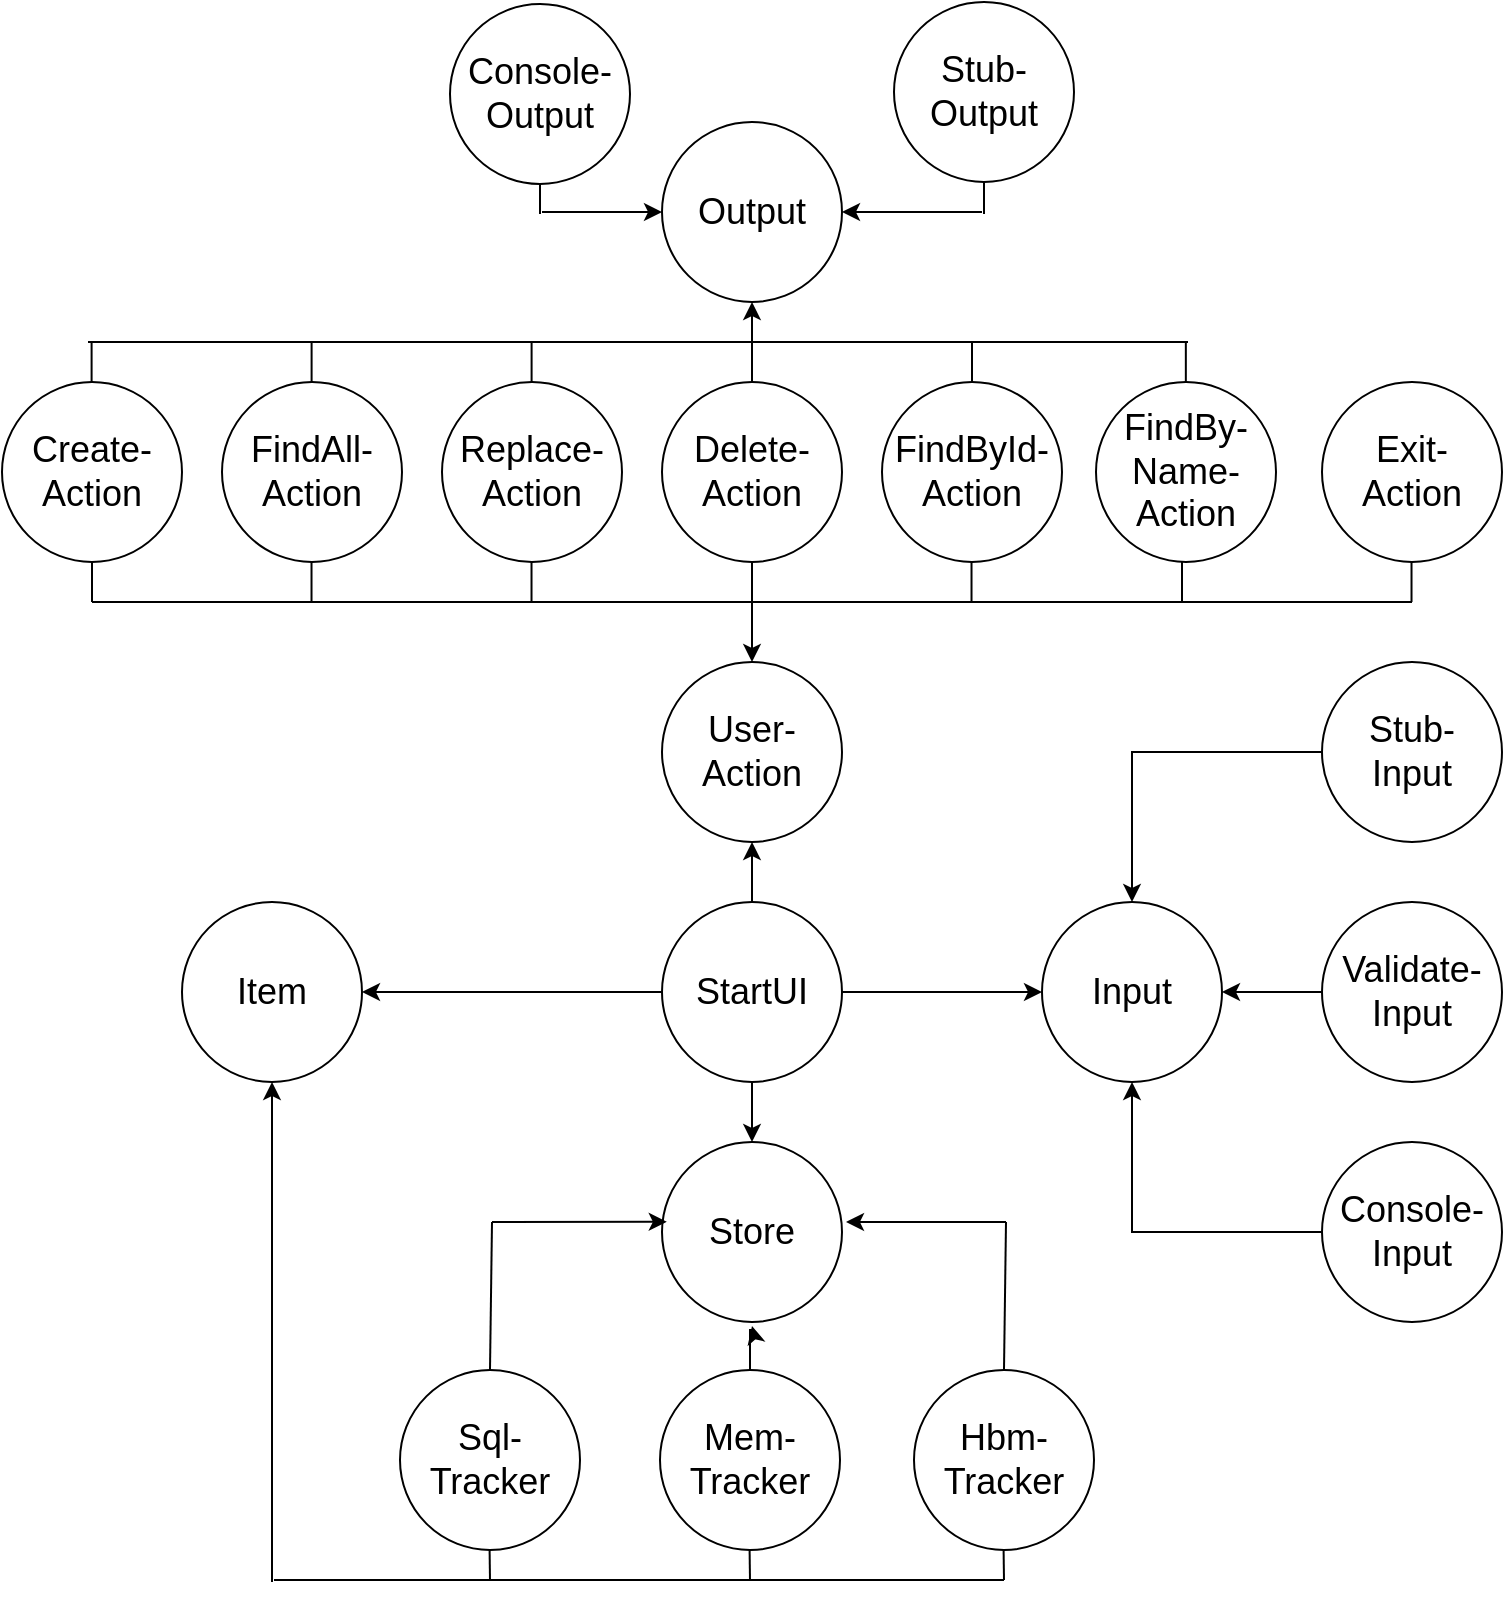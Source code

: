 <mxfile version="14.1.1" type="device"><diagram id="_7S7Ck0p8HkU3YPDifxH" name="Page-1"><mxGraphModel dx="1767" dy="1964" grid="1" gridSize="10" guides="1" tooltips="1" connect="1" arrows="1" fold="1" page="1" pageScale="1" pageWidth="827" pageHeight="1169" math="0" shadow="0"><root><mxCell id="0"/><mxCell id="1" parent="0"/><mxCell id="A4QXEwWaHxuT0ZfU-rL_-28" style="edgeStyle=orthogonalEdgeStyle;rounded=0;orthogonalLoop=1;jettySize=auto;html=1;entryX=0.5;entryY=1;entryDx=0;entryDy=0;" edge="1" parent="1" source="A4QXEwWaHxuT0ZfU-rL_-7" target="A4QXEwWaHxuT0ZfU-rL_-8"><mxGeometry relative="1" as="geometry"/></mxCell><mxCell id="A4QXEwWaHxuT0ZfU-rL_-29" style="edgeStyle=orthogonalEdgeStyle;rounded=0;orthogonalLoop=1;jettySize=auto;html=1;entryX=0.5;entryY=0;entryDx=0;entryDy=0;" edge="1" parent="1" source="A4QXEwWaHxuT0ZfU-rL_-7" target="A4QXEwWaHxuT0ZfU-rL_-9"><mxGeometry relative="1" as="geometry"/></mxCell><mxCell id="A4QXEwWaHxuT0ZfU-rL_-39" style="edgeStyle=orthogonalEdgeStyle;rounded=0;orthogonalLoop=1;jettySize=auto;html=1;" edge="1" parent="1" source="A4QXEwWaHxuT0ZfU-rL_-7" target="A4QXEwWaHxuT0ZfU-rL_-37"><mxGeometry relative="1" as="geometry"/></mxCell><mxCell id="A4QXEwWaHxuT0ZfU-rL_-69" style="edgeStyle=orthogonalEdgeStyle;rounded=0;orthogonalLoop=1;jettySize=auto;html=1;entryX=0;entryY=0.5;entryDx=0;entryDy=0;" edge="1" parent="1" source="A4QXEwWaHxuT0ZfU-rL_-7" target="A4QXEwWaHxuT0ZfU-rL_-68"><mxGeometry relative="1" as="geometry"/></mxCell><mxCell id="A4QXEwWaHxuT0ZfU-rL_-7" value="&lt;span style=&quot;font-size: 18px&quot;&gt;StartUI&lt;/span&gt;" style="ellipse;whiteSpace=wrap;html=1;aspect=fixed;" vertex="1" parent="1"><mxGeometry x="520" y="300" width="90" height="90" as="geometry"/></mxCell><mxCell id="A4QXEwWaHxuT0ZfU-rL_-8" value="&lt;span style=&quot;font-size: 18px&quot;&gt;User-&lt;br&gt;Action&lt;br&gt;&lt;/span&gt;" style="ellipse;whiteSpace=wrap;html=1;aspect=fixed;" vertex="1" parent="1"><mxGeometry x="520" y="180" width="90" height="90" as="geometry"/></mxCell><mxCell id="A4QXEwWaHxuT0ZfU-rL_-9" value="&lt;span style=&quot;font-size: 18px&quot;&gt;Store&lt;/span&gt;" style="ellipse;whiteSpace=wrap;html=1;aspect=fixed;" vertex="1" parent="1"><mxGeometry x="520" y="420" width="90" height="90" as="geometry"/></mxCell><mxCell id="A4QXEwWaHxuT0ZfU-rL_-10" value="&lt;span style=&quot;font-size: 18px&quot;&gt;Create-&lt;br&gt;Action&lt;br&gt;&lt;/span&gt;" style="ellipse;whiteSpace=wrap;html=1;aspect=fixed;" vertex="1" parent="1"><mxGeometry x="190" y="40" width="90" height="90" as="geometry"/></mxCell><mxCell id="A4QXEwWaHxuT0ZfU-rL_-11" value="&lt;span style=&quot;font-size: 18px&quot;&gt;Replace-&lt;br&gt;Action&lt;br&gt;&lt;/span&gt;" style="ellipse;whiteSpace=wrap;html=1;aspect=fixed;" vertex="1" parent="1"><mxGeometry x="410" y="40" width="90" height="90" as="geometry"/></mxCell><mxCell id="A4QXEwWaHxuT0ZfU-rL_-18" style="edgeStyle=orthogonalEdgeStyle;rounded=0;orthogonalLoop=1;jettySize=auto;html=1;entryX=0.5;entryY=0;entryDx=0;entryDy=0;" edge="1" parent="1" source="A4QXEwWaHxuT0ZfU-rL_-12" target="A4QXEwWaHxuT0ZfU-rL_-8"><mxGeometry relative="1" as="geometry"/></mxCell><mxCell id="A4QXEwWaHxuT0ZfU-rL_-56" style="edgeStyle=orthogonalEdgeStyle;rounded=0;orthogonalLoop=1;jettySize=auto;html=1;entryX=0.5;entryY=1;entryDx=0;entryDy=0;" edge="1" parent="1" source="A4QXEwWaHxuT0ZfU-rL_-12" target="A4QXEwWaHxuT0ZfU-rL_-46"><mxGeometry relative="1" as="geometry"/></mxCell><mxCell id="A4QXEwWaHxuT0ZfU-rL_-12" value="&lt;span style=&quot;font-size: 18px&quot;&gt;Delete-&lt;br&gt;Action&lt;br&gt;&lt;/span&gt;" style="ellipse;whiteSpace=wrap;html=1;aspect=fixed;" vertex="1" parent="1"><mxGeometry x="520" y="40" width="90" height="90" as="geometry"/></mxCell><mxCell id="A4QXEwWaHxuT0ZfU-rL_-13" value="&lt;span style=&quot;font-size: 18px&quot;&gt;FindAll-&lt;br&gt;Action&lt;br&gt;&lt;/span&gt;" style="ellipse;whiteSpace=wrap;html=1;aspect=fixed;" vertex="1" parent="1"><mxGeometry x="300" y="40" width="90" height="90" as="geometry"/></mxCell><mxCell id="A4QXEwWaHxuT0ZfU-rL_-14" value="&lt;span style=&quot;font-size: 18px&quot;&gt;FindById-&lt;br&gt;Action&lt;br&gt;&lt;/span&gt;" style="ellipse;whiteSpace=wrap;html=1;aspect=fixed;" vertex="1" parent="1"><mxGeometry x="630" y="40" width="90" height="90" as="geometry"/></mxCell><mxCell id="A4QXEwWaHxuT0ZfU-rL_-15" value="&lt;span style=&quot;font-size: 18px&quot;&gt;FindBy-&lt;br&gt;Name-&lt;br&gt;Action&lt;br&gt;&lt;/span&gt;" style="ellipse;whiteSpace=wrap;html=1;aspect=fixed;" vertex="1" parent="1"><mxGeometry x="737" y="40" width="90" height="90" as="geometry"/></mxCell><mxCell id="A4QXEwWaHxuT0ZfU-rL_-16" value="&lt;span style=&quot;font-size: 18px&quot;&gt;Exit-&lt;br&gt;Action&lt;br&gt;&lt;/span&gt;" style="ellipse;whiteSpace=wrap;html=1;aspect=fixed;" vertex="1" parent="1"><mxGeometry x="850" y="40" width="90" height="90" as="geometry"/></mxCell><mxCell id="A4QXEwWaHxuT0ZfU-rL_-19" value="" style="endArrow=none;html=1;entryX=0.5;entryY=1;entryDx=0;entryDy=0;" edge="1" parent="1" target="A4QXEwWaHxuT0ZfU-rL_-10"><mxGeometry width="50" height="50" relative="1" as="geometry"><mxPoint x="235" y="150" as="sourcePoint"/><mxPoint x="260" y="180" as="targetPoint"/></mxGeometry></mxCell><mxCell id="A4QXEwWaHxuT0ZfU-rL_-20" value="" style="endArrow=none;html=1;entryX=0.5;entryY=1;entryDx=0;entryDy=0;" edge="1" parent="1"><mxGeometry width="50" height="50" relative="1" as="geometry"><mxPoint x="344.76" y="150" as="sourcePoint"/><mxPoint x="344.76" y="130" as="targetPoint"/></mxGeometry></mxCell><mxCell id="A4QXEwWaHxuT0ZfU-rL_-21" value="" style="endArrow=none;html=1;entryX=0.5;entryY=1;entryDx=0;entryDy=0;" edge="1" parent="1"><mxGeometry width="50" height="50" relative="1" as="geometry"><mxPoint x="454.76" y="150" as="sourcePoint"/><mxPoint x="454.76" y="130" as="targetPoint"/></mxGeometry></mxCell><mxCell id="A4QXEwWaHxuT0ZfU-rL_-22" value="" style="endArrow=none;html=1;entryX=0.5;entryY=1;entryDx=0;entryDy=0;" edge="1" parent="1"><mxGeometry width="50" height="50" relative="1" as="geometry"><mxPoint x="674.76" y="150" as="sourcePoint"/><mxPoint x="674.76" y="130" as="targetPoint"/></mxGeometry></mxCell><mxCell id="A4QXEwWaHxuT0ZfU-rL_-24" value="" style="endArrow=none;html=1;entryX=0.5;entryY=1;entryDx=0;entryDy=0;" edge="1" parent="1"><mxGeometry width="50" height="50" relative="1" as="geometry"><mxPoint x="780" y="150" as="sourcePoint"/><mxPoint x="780" y="130" as="targetPoint"/></mxGeometry></mxCell><mxCell id="A4QXEwWaHxuT0ZfU-rL_-25" value="" style="endArrow=none;html=1;entryX=0.5;entryY=1;entryDx=0;entryDy=0;" edge="1" parent="1"><mxGeometry width="50" height="50" relative="1" as="geometry"><mxPoint x="894.76" y="150" as="sourcePoint"/><mxPoint x="894.76" y="130" as="targetPoint"/></mxGeometry></mxCell><mxCell id="A4QXEwWaHxuT0ZfU-rL_-26" value="" style="endArrow=none;html=1;" edge="1" parent="1"><mxGeometry width="50" height="50" relative="1" as="geometry"><mxPoint x="235" y="150" as="sourcePoint"/><mxPoint x="895" y="150" as="targetPoint"/></mxGeometry></mxCell><mxCell id="A4QXEwWaHxuT0ZfU-rL_-30" value="&lt;span style=&quot;font-size: 18px&quot;&gt;Sql-Tracker&lt;br&gt;&lt;/span&gt;" style="ellipse;whiteSpace=wrap;html=1;aspect=fixed;" vertex="1" parent="1"><mxGeometry x="389" y="534" width="90" height="90" as="geometry"/></mxCell><mxCell id="A4QXEwWaHxuT0ZfU-rL_-33" style="edgeStyle=orthogonalEdgeStyle;rounded=0;orthogonalLoop=1;jettySize=auto;html=1;entryX=0.5;entryY=1;entryDx=0;entryDy=0;" edge="1" parent="1" source="A4QXEwWaHxuT0ZfU-rL_-31"><mxGeometry relative="1" as="geometry"><mxPoint x="565" y="512" as="targetPoint"/></mxGeometry></mxCell><mxCell id="A4QXEwWaHxuT0ZfU-rL_-31" value="&lt;span style=&quot;font-size: 18px&quot;&gt;Mem-Tracker&lt;br&gt;&lt;/span&gt;" style="ellipse;whiteSpace=wrap;html=1;aspect=fixed;" vertex="1" parent="1"><mxGeometry x="519" y="534" width="90" height="90" as="geometry"/></mxCell><mxCell id="A4QXEwWaHxuT0ZfU-rL_-32" value="&lt;span style=&quot;font-size: 18px&quot;&gt;Hbm-Tracker&lt;br&gt;&lt;/span&gt;" style="ellipse;whiteSpace=wrap;html=1;aspect=fixed;" vertex="1" parent="1"><mxGeometry x="646" y="534" width="90" height="90" as="geometry"/></mxCell><mxCell id="A4QXEwWaHxuT0ZfU-rL_-34" value="" style="endArrow=none;html=1;exitX=0.5;exitY=0;exitDx=0;exitDy=0;" edge="1" parent="1" source="A4QXEwWaHxuT0ZfU-rL_-30"><mxGeometry width="50" height="50" relative="1" as="geometry"><mxPoint x="410" y="575" as="sourcePoint"/><mxPoint x="435" y="460" as="targetPoint"/></mxGeometry></mxCell><mxCell id="A4QXEwWaHxuT0ZfU-rL_-35" value="" style="endArrow=none;html=1;exitX=0.5;exitY=0;exitDx=0;exitDy=0;" edge="1" parent="1" source="A4QXEwWaHxuT0ZfU-rL_-32"><mxGeometry width="50" height="50" relative="1" as="geometry"><mxPoint x="691.86" y="555" as="sourcePoint"/><mxPoint x="692" y="460" as="targetPoint"/></mxGeometry></mxCell><mxCell id="A4QXEwWaHxuT0ZfU-rL_-37" value="&lt;span style=&quot;font-size: 18px&quot;&gt;Item&lt;br&gt;&lt;/span&gt;" style="ellipse;whiteSpace=wrap;html=1;aspect=fixed;" vertex="1" parent="1"><mxGeometry x="280" y="300" width="90" height="90" as="geometry"/></mxCell><mxCell id="A4QXEwWaHxuT0ZfU-rL_-38" value="" style="endArrow=classic;html=1;entryX=0.5;entryY=1;entryDx=0;entryDy=0;" edge="1" parent="1" target="A4QXEwWaHxuT0ZfU-rL_-37"><mxGeometry width="50" height="50" relative="1" as="geometry"><mxPoint x="325" y="640" as="sourcePoint"/><mxPoint x="320" y="510" as="targetPoint"/></mxGeometry></mxCell><mxCell id="A4QXEwWaHxuT0ZfU-rL_-41" value="" style="endArrow=none;html=1;" edge="1" parent="1"><mxGeometry width="50" height="50" relative="1" as="geometry"><mxPoint x="434" y="639" as="sourcePoint"/><mxPoint x="433.8" y="624" as="targetPoint"/></mxGeometry></mxCell><mxCell id="A4QXEwWaHxuT0ZfU-rL_-42" value="" style="endArrow=none;html=1;" edge="1" parent="1"><mxGeometry width="50" height="50" relative="1" as="geometry"><mxPoint x="564" y="639" as="sourcePoint"/><mxPoint x="563.8" y="624" as="targetPoint"/></mxGeometry></mxCell><mxCell id="A4QXEwWaHxuT0ZfU-rL_-44" value="" style="endArrow=none;html=1;" edge="1" parent="1"><mxGeometry width="50" height="50" relative="1" as="geometry"><mxPoint x="691" y="639" as="sourcePoint"/><mxPoint x="690.8" y="624" as="targetPoint"/></mxGeometry></mxCell><mxCell id="A4QXEwWaHxuT0ZfU-rL_-45" value="" style="endArrow=none;html=1;" edge="1" parent="1"><mxGeometry width="50" height="50" relative="1" as="geometry"><mxPoint x="326" y="639" as="sourcePoint"/><mxPoint x="691" y="639" as="targetPoint"/></mxGeometry></mxCell><mxCell id="A4QXEwWaHxuT0ZfU-rL_-46" value="&lt;span style=&quot;font-size: 18px&quot;&gt;Output&lt;br&gt;&lt;/span&gt;" style="ellipse;whiteSpace=wrap;html=1;aspect=fixed;" vertex="1" parent="1"><mxGeometry x="520" y="-90" width="90" height="90" as="geometry"/></mxCell><mxCell id="A4QXEwWaHxuT0ZfU-rL_-49" value="" style="endArrow=none;html=1;exitX=0.5;exitY=0;exitDx=0;exitDy=0;" edge="1" parent="1" source="A4QXEwWaHxuT0ZfU-rL_-14"><mxGeometry width="50" height="50" relative="1" as="geometry"><mxPoint x="660" y="40" as="sourcePoint"/><mxPoint x="675" y="20" as="targetPoint"/></mxGeometry></mxCell><mxCell id="A4QXEwWaHxuT0ZfU-rL_-50" value="" style="endArrow=none;html=1;exitX=0.5;exitY=0;exitDx=0;exitDy=0;" edge="1" parent="1"><mxGeometry width="50" height="50" relative="1" as="geometry"><mxPoint x="781.92" y="40" as="sourcePoint"/><mxPoint x="781.92" y="20" as="targetPoint"/></mxGeometry></mxCell><mxCell id="A4QXEwWaHxuT0ZfU-rL_-53" value="" style="endArrow=none;html=1;exitX=0.5;exitY=0;exitDx=0;exitDy=0;" edge="1" parent="1"><mxGeometry width="50" height="50" relative="1" as="geometry"><mxPoint x="454.8" y="40" as="sourcePoint"/><mxPoint x="454.8" y="20" as="targetPoint"/></mxGeometry></mxCell><mxCell id="A4QXEwWaHxuT0ZfU-rL_-54" value="" style="endArrow=none;html=1;exitX=0.5;exitY=0;exitDx=0;exitDy=0;" edge="1" parent="1"><mxGeometry width="50" height="50" relative="1" as="geometry"><mxPoint x="344.8" y="40" as="sourcePoint"/><mxPoint x="344.8" y="20" as="targetPoint"/></mxGeometry></mxCell><mxCell id="A4QXEwWaHxuT0ZfU-rL_-55" value="" style="endArrow=none;html=1;exitX=0.5;exitY=0;exitDx=0;exitDy=0;" edge="1" parent="1"><mxGeometry width="50" height="50" relative="1" as="geometry"><mxPoint x="234.8" y="40" as="sourcePoint"/><mxPoint x="234.8" y="20" as="targetPoint"/></mxGeometry></mxCell><mxCell id="A4QXEwWaHxuT0ZfU-rL_-57" value="" style="endArrow=none;html=1;" edge="1" parent="1"><mxGeometry width="50" height="50" relative="1" as="geometry"><mxPoint x="233" y="20" as="sourcePoint"/><mxPoint x="783" y="20" as="targetPoint"/></mxGeometry></mxCell><mxCell id="A4QXEwWaHxuT0ZfU-rL_-58" value="&lt;span style=&quot;font-size: 18px&quot;&gt;Console-Output&lt;br&gt;&lt;/span&gt;" style="ellipse;whiteSpace=wrap;html=1;aspect=fixed;" vertex="1" parent="1"><mxGeometry x="414" y="-149" width="90" height="90" as="geometry"/></mxCell><mxCell id="A4QXEwWaHxuT0ZfU-rL_-59" value="&lt;span style=&quot;font-size: 18px&quot;&gt;Stub-Output&lt;br&gt;&lt;/span&gt;" style="ellipse;whiteSpace=wrap;html=1;aspect=fixed;" vertex="1" parent="1"><mxGeometry x="636" y="-150" width="90" height="90" as="geometry"/></mxCell><mxCell id="A4QXEwWaHxuT0ZfU-rL_-63" value="" style="endArrow=none;html=1;entryX=0.5;entryY=1;entryDx=0;entryDy=0;" edge="1" parent="1" target="A4QXEwWaHxuT0ZfU-rL_-58"><mxGeometry width="50" height="50" relative="1" as="geometry"><mxPoint x="459" y="-44" as="sourcePoint"/><mxPoint x="504" y="-74" as="targetPoint"/></mxGeometry></mxCell><mxCell id="A4QXEwWaHxuT0ZfU-rL_-64" value="" style="endArrow=none;html=1;entryX=0.5;entryY=1;entryDx=0;entryDy=0;" edge="1" parent="1" target="A4QXEwWaHxuT0ZfU-rL_-59"><mxGeometry width="50" height="50" relative="1" as="geometry"><mxPoint x="681" y="-44" as="sourcePoint"/><mxPoint x="680.71" y="-95" as="targetPoint"/></mxGeometry></mxCell><mxCell id="A4QXEwWaHxuT0ZfU-rL_-65" value="" style="endArrow=classic;html=1;entryX=0;entryY=0.5;entryDx=0;entryDy=0;" edge="1" parent="1" target="A4QXEwWaHxuT0ZfU-rL_-46"><mxGeometry width="50" height="50" relative="1" as="geometry"><mxPoint x="460" y="-45" as="sourcePoint"/><mxPoint x="520" y="-50" as="targetPoint"/></mxGeometry></mxCell><mxCell id="A4QXEwWaHxuT0ZfU-rL_-67" value="" style="endArrow=classic;html=1;entryX=1;entryY=0.5;entryDx=0;entryDy=0;" edge="1" parent="1" target="A4QXEwWaHxuT0ZfU-rL_-46"><mxGeometry width="50" height="50" relative="1" as="geometry"><mxPoint x="680" y="-45" as="sourcePoint"/><mxPoint x="710" y="-50" as="targetPoint"/></mxGeometry></mxCell><mxCell id="A4QXEwWaHxuT0ZfU-rL_-68" value="&lt;span style=&quot;font-size: 18px&quot;&gt;Input&lt;br&gt;&lt;/span&gt;" style="ellipse;whiteSpace=wrap;html=1;aspect=fixed;" vertex="1" parent="1"><mxGeometry x="710" y="300" width="90" height="90" as="geometry"/></mxCell><mxCell id="A4QXEwWaHxuT0ZfU-rL_-71" value="" style="endArrow=classic;html=1;entryX=-0.029;entryY=0.499;entryDx=0;entryDy=0;entryPerimeter=0;" edge="1" parent="1"><mxGeometry width="50" height="50" relative="1" as="geometry"><mxPoint x="435" y="460" as="sourcePoint"/><mxPoint x="522.39" y="459.91" as="targetPoint"/></mxGeometry></mxCell><mxCell id="A4QXEwWaHxuT0ZfU-rL_-72" value="" style="endArrow=classic;html=1;" edge="1" parent="1"><mxGeometry width="50" height="50" relative="1" as="geometry"><mxPoint x="692" y="460" as="sourcePoint"/><mxPoint x="612.0" y="460" as="targetPoint"/></mxGeometry></mxCell><mxCell id="A4QXEwWaHxuT0ZfU-rL_-76" style="edgeStyle=orthogonalEdgeStyle;rounded=0;orthogonalLoop=1;jettySize=auto;html=1;entryX=0.5;entryY=1;entryDx=0;entryDy=0;" edge="1" parent="1" source="A4QXEwWaHxuT0ZfU-rL_-73" target="A4QXEwWaHxuT0ZfU-rL_-68"><mxGeometry relative="1" as="geometry"/></mxCell><mxCell id="A4QXEwWaHxuT0ZfU-rL_-73" value="&lt;span style=&quot;font-size: 18px&quot;&gt;Console-Input&lt;br&gt;&lt;/span&gt;" style="ellipse;whiteSpace=wrap;html=1;aspect=fixed;" vertex="1" parent="1"><mxGeometry x="850" y="420" width="90" height="90" as="geometry"/></mxCell><mxCell id="A4QXEwWaHxuT0ZfU-rL_-77" style="edgeStyle=orthogonalEdgeStyle;rounded=0;orthogonalLoop=1;jettySize=auto;html=1;" edge="1" parent="1" source="A4QXEwWaHxuT0ZfU-rL_-74" target="A4QXEwWaHxuT0ZfU-rL_-68"><mxGeometry relative="1" as="geometry"/></mxCell><mxCell id="A4QXEwWaHxuT0ZfU-rL_-74" value="&lt;span style=&quot;font-size: 18px&quot;&gt;Stub-&lt;br&gt;Input&lt;br&gt;&lt;/span&gt;" style="ellipse;whiteSpace=wrap;html=1;aspect=fixed;" vertex="1" parent="1"><mxGeometry x="850" y="180" width="90" height="90" as="geometry"/></mxCell><mxCell id="A4QXEwWaHxuT0ZfU-rL_-78" style="edgeStyle=orthogonalEdgeStyle;rounded=0;orthogonalLoop=1;jettySize=auto;html=1;" edge="1" parent="1" source="A4QXEwWaHxuT0ZfU-rL_-75" target="A4QXEwWaHxuT0ZfU-rL_-68"><mxGeometry relative="1" as="geometry"/></mxCell><mxCell id="A4QXEwWaHxuT0ZfU-rL_-75" value="&lt;span style=&quot;font-size: 18px&quot;&gt;Validate-&lt;br&gt;Input&lt;br&gt;&lt;/span&gt;" style="ellipse;whiteSpace=wrap;html=1;aspect=fixed;" vertex="1" parent="1"><mxGeometry x="850" y="300" width="90" height="90" as="geometry"/></mxCell></root></mxGraphModel></diagram></mxfile>